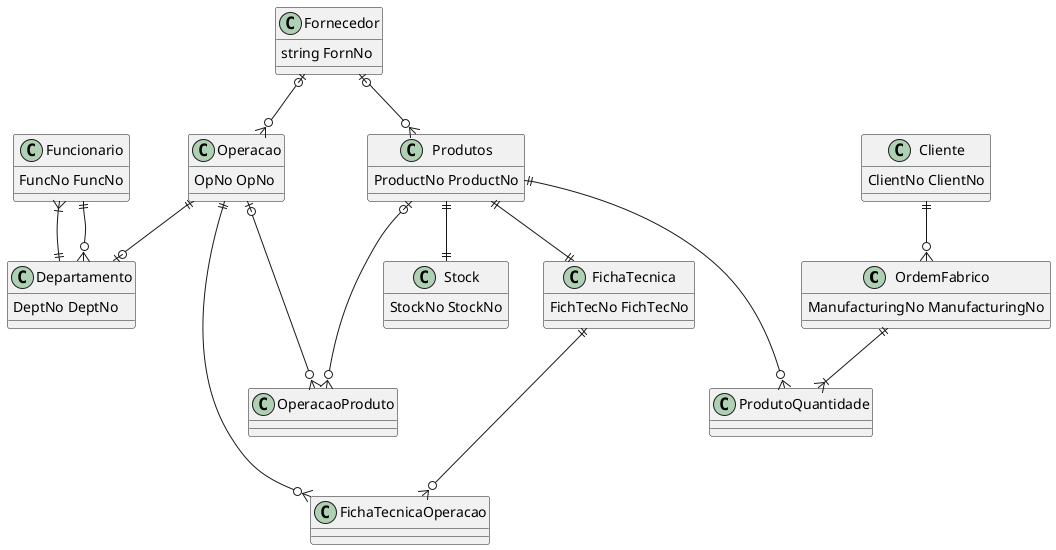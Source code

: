 @startuml tableBD
/'
Segundo o Bruno Materiais vão ser também produtos
'/

/'
Meter tabela de fornecedor 
ligado aos Materias e 
OperacaoSubContratada
'/

/'
Agregações:
Funcionario com Departamento
Departamento com OperaçãoInterna
FichaTecnica com Operacao

Composições:
Produto com Ordem de fabrico
Cliente com Ordem de fabrico
Produto com Ficha Tecnica
OperacaoSubContratada com Operacao
OperacaoInterna com Operacao
'/

/'
Define os produtos a fabricar,
Quantidades necessárias
Prazos de conclusão
'/
class OrdemFabrico {
    ManufacturingNo ManufacturingNo
}   

class Produtos {
    ProductNo ProductNo
}

class Stock {
    StockNo StockNo
}

class ProdutoQuantidade {
}

/'
Conjunto de operações necessarias para a produção
de um produto
'/
class FichaTecnica {
    FichTecNo FichTecNo
}

class FichaTecnicaOperacao {
}


/'
Parceiro externo que pode desenvolver uma operação
Ver se apenas um subContratado pode fazer uma e so uma operação
'/
class Operacao {
    OpNo OpNo
}

class OperacaoProduto { 
}

/'Extras se quissermos complicar'/

/'Setor da fabrica responsável por uma determinada
operacao'/
class Departamento {
    DeptNo DeptNo 
}

/'
Funcionario da fabrica, que faz parte de um setor
'/
class Funcionario {
    FuncNo FuncNo
}

class Cliente {
    ClientNo ClientNo 
}

class Fornecedor {
    string FornNo 
}

/'
Relacionamento dos Funcionarios
'/
Funcionario }|--|| Departamento
Funcionario ||--o{ Departamento 

/'
Relacionamento do Fornecedor
'/
Fornecedor |o--o{ Produtos
Fornecedor |o--o{ Operacao

/'
Relacionamento Operacao
'/
Operacao ||--o{ FichaTecnicaOperacao

/'
Relacionamento das Operacoes Interna
'/
Operacao ||--o| Departamento
Operacao |o---o{ OperacaoProduto

/'S
Relacionamento Materiais
'/
Produtos |o---o{ OperacaoProduto
Produtos ||--|| Stock
/'
Relacionamento da Ficha Tecnica
'/
FichaTecnica ||---o{ FichaTecnicaOperacao

/'
Relacionamentos do Produto
'/
Produtos ||--|| FichaTecnica
Produtos ||---o{ ProdutoQuantidade

/'
Relacionamento Ordem Fabrico
'/
OrdemFabrico ||--|{ ProdutoQuantidade
Cliente ||--o{ OrdemFabrico

@enduml